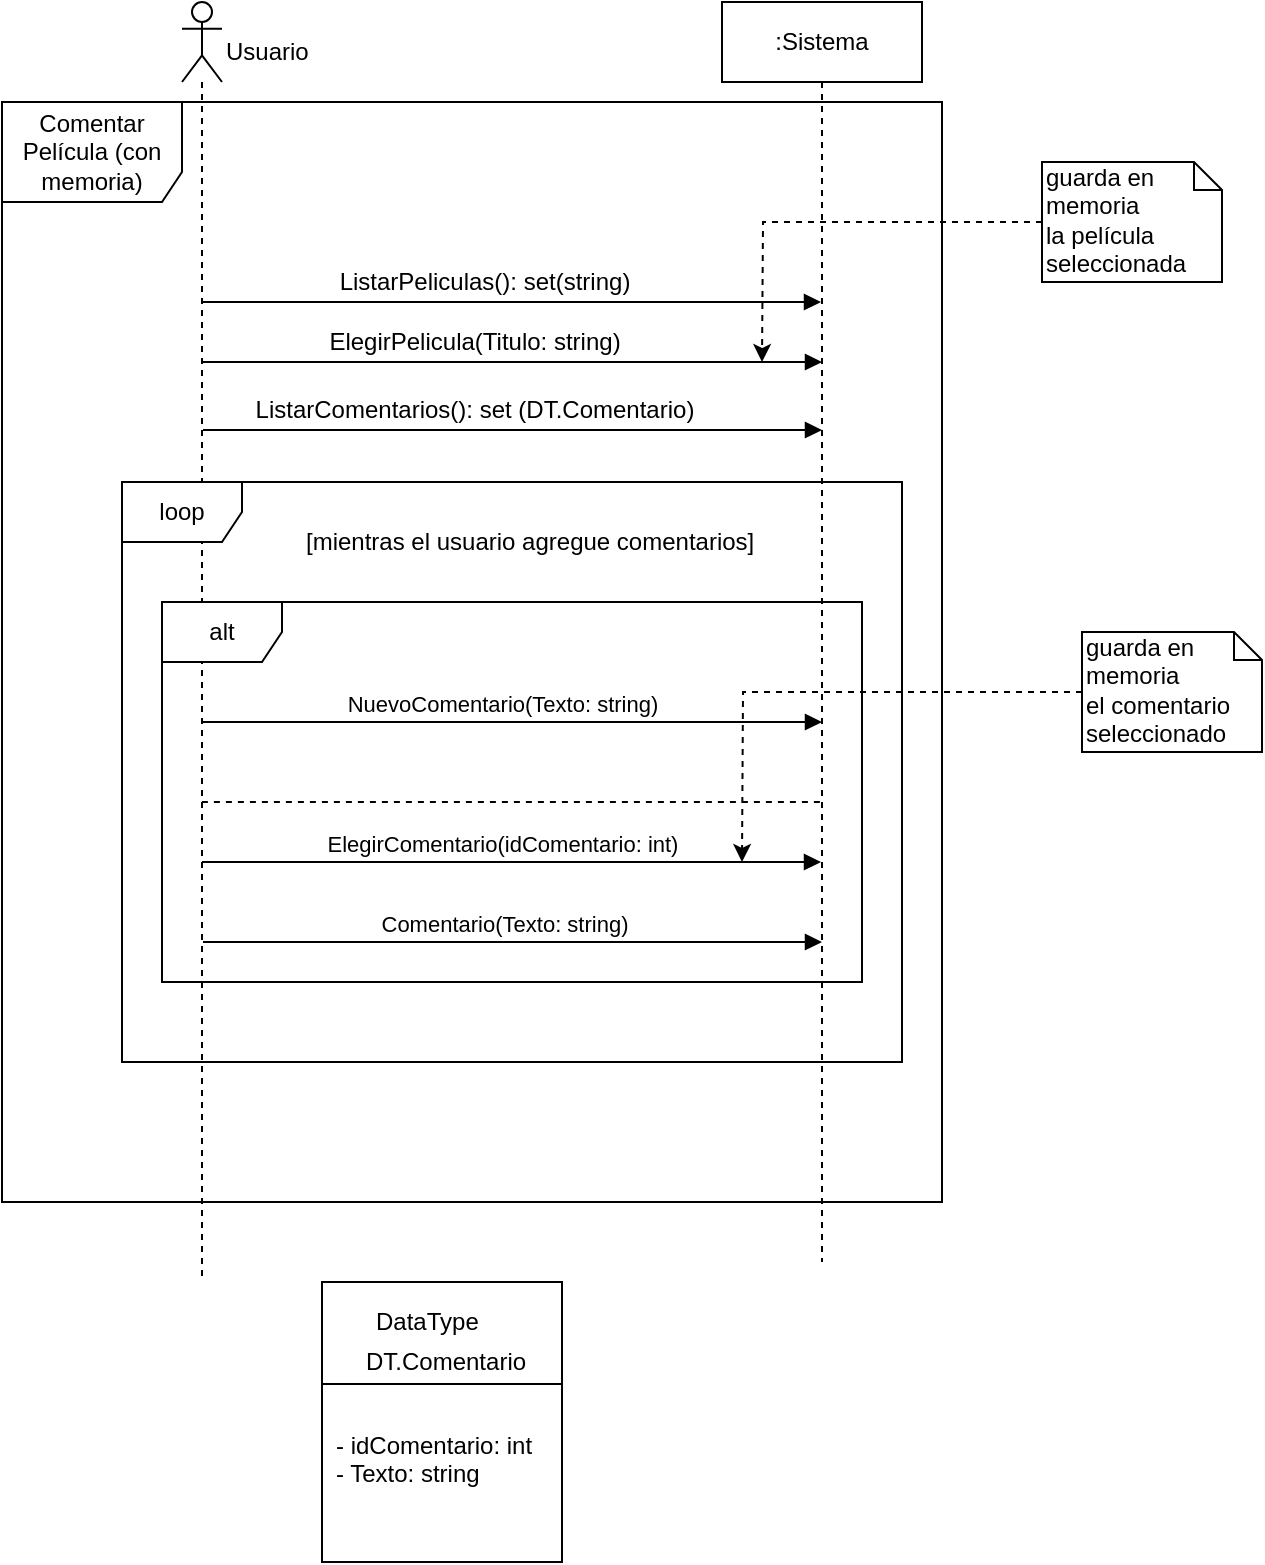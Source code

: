 <mxfile version="10.6.5" type="google"><diagram id="_4H6ZeoJ3ip5fPdCSFzs" name="Page-1"><mxGraphModel dx="2027" dy="691" grid="1" gridSize="10" guides="1" tooltips="1" connect="1" arrows="1" fold="1" page="1" pageScale="1" pageWidth="827" pageHeight="1169" math="0" shadow="0"><root><mxCell id="0"/><mxCell id="1" parent="0"/><mxCell id="iHxkR88OcylTWUCXeoWt-1" value="Comentar Película (con memoria)" style="shape=umlFrame;whiteSpace=wrap;html=1;width=90;height=50;" parent="1" vertex="1"><mxGeometry x="-10" y="110" width="470" height="550" as="geometry"/></mxCell><mxCell id="iHxkR88OcylTWUCXeoWt-13" value="" style="shape=umlLifeline;participant=umlActor;perimeter=lifelinePerimeter;whiteSpace=wrap;html=1;container=1;collapsible=0;recursiveResize=0;verticalAlign=top;spacingTop=36;labelBackgroundColor=#ffffff;outlineConnect=0;" parent="1" vertex="1"><mxGeometry x="80" y="60" width="20" height="640" as="geometry"/></mxCell><mxCell id="iHxkR88OcylTWUCXeoWt-14" value=":Sistema" style="shape=umlLifeline;perimeter=lifelinePerimeter;whiteSpace=wrap;html=1;container=1;collapsible=0;recursiveResize=0;outlineConnect=0;" parent="1" vertex="1"><mxGeometry x="350" y="60" width="100" height="630" as="geometry"/></mxCell><mxCell id="iHxkR88OcylTWUCXeoWt-15" value="" style="html=1;verticalAlign=bottom;endArrow=block;" parent="1" target="iHxkR88OcylTWUCXeoWt-14" edge="1" source="iHxkR88OcylTWUCXeoWt-13"><mxGeometry width="80" relative="1" as="geometry"><mxPoint x="90" y="280" as="sourcePoint"/><mxPoint x="170" y="280" as="targetPoint"/><Array as="points"><mxPoint x="250" y="210"/></Array></mxGeometry></mxCell><mxCell id="afRvSJXD5rGx_rxZjSp8-1" value="ListarPeliculas(): set(string)" style="text;html=1;resizable=0;points=[];align=center;verticalAlign=middle;labelBackgroundColor=#ffffff;" vertex="1" connectable="0" parent="iHxkR88OcylTWUCXeoWt-15"><mxGeometry x="-0.166" y="3" relative="1" as="geometry"><mxPoint x="11.5" y="-7" as="offset"/></mxGeometry></mxCell><mxCell id="iHxkR88OcylTWUCXeoWt-16" value="loop" style="shape=umlFrame;whiteSpace=wrap;html=1;" parent="1" vertex="1"><mxGeometry x="50" y="300" width="390" height="290" as="geometry"/></mxCell><mxCell id="iHxkR88OcylTWUCXeoWt-17" value="[mientras el usuario agregue comentarios]" style="text;html=1;resizable=0;points=[];autosize=1;align=left;verticalAlign=top;spacingTop=-4;" parent="1" vertex="1"><mxGeometry x="140" y="320" width="240" height="20" as="geometry"/></mxCell><mxCell id="iHxkR88OcylTWUCXeoWt-21" value="alt" style="shape=umlFrame;whiteSpace=wrap;html=1;" parent="1" vertex="1"><mxGeometry x="70" y="360" width="350" height="190" as="geometry"/></mxCell><mxCell id="iHxkR88OcylTWUCXeoWt-23" value="NuevoComentario(Texto: string)" style="html=1;verticalAlign=bottom;endArrow=block;" parent="1" edge="1"><mxGeometry x="-0.034" width="80" relative="1" as="geometry"><mxPoint x="90.5" y="420" as="sourcePoint"/><mxPoint x="400" y="420" as="targetPoint"/><Array as="points"/><mxPoint as="offset"/></mxGeometry></mxCell><mxCell id="iHxkR88OcylTWUCXeoWt-28" value="" style="edgeStyle=orthogonalEdgeStyle;rounded=0;orthogonalLoop=1;jettySize=auto;html=1;dashed=1;" parent="1" source="iHxkR88OcylTWUCXeoWt-27" edge="1"><mxGeometry relative="1" as="geometry"><mxPoint x="370" y="240" as="targetPoint"/><Array as="points"/></mxGeometry></mxCell><mxCell id="iHxkR88OcylTWUCXeoWt-27" value="&lt;div&gt;guarda en &lt;br&gt;&lt;/div&gt;&lt;div&gt;memoria &lt;br&gt;&lt;/div&gt;&lt;div&gt;la película seleccionada&lt;/div&gt;" style="shape=note;whiteSpace=wrap;html=1;size=14;verticalAlign=top;align=left;spacingTop=-6;" parent="1" vertex="1"><mxGeometry x="510" y="140" width="90" height="60" as="geometry"/></mxCell><mxCell id="iHxkR88OcylTWUCXeoWt-31" value="" style="edgeStyle=orthogonalEdgeStyle;rounded=0;orthogonalLoop=1;jettySize=auto;html=1;dashed=1;" parent="1" source="iHxkR88OcylTWUCXeoWt-32" edge="1"><mxGeometry relative="1" as="geometry"><mxPoint x="360" y="490" as="targetPoint"/><Array as="points"/></mxGeometry></mxCell><mxCell id="iHxkR88OcylTWUCXeoWt-32" value="&lt;div&gt;guarda en &lt;br&gt;&lt;/div&gt;&lt;div&gt;memoria &lt;br&gt;&lt;/div&gt;&lt;div&gt;el comentario seleccionado&lt;br&gt;&lt;/div&gt;" style="shape=note;whiteSpace=wrap;html=1;size=14;verticalAlign=top;align=left;spacingTop=-6;" parent="1" vertex="1"><mxGeometry x="530" y="375" width="90" height="60" as="geometry"/></mxCell><mxCell id="afRvSJXD5rGx_rxZjSp8-3" value="" style="html=1;verticalAlign=bottom;endArrow=block;" edge="1" parent="1"><mxGeometry width="80" relative="1" as="geometry"><mxPoint x="90.5" y="240" as="sourcePoint"/><mxPoint x="400" y="240" as="targetPoint"/></mxGeometry></mxCell><mxCell id="afRvSJXD5rGx_rxZjSp8-4" value="ElegirPelicula(Titulo: string)" style="text;html=1;resizable=0;points=[];align=center;verticalAlign=middle;labelBackgroundColor=#ffffff;" vertex="1" connectable="0" parent="afRvSJXD5rGx_rxZjSp8-3"><mxGeometry x="-0.166" y="3" relative="1" as="geometry"><mxPoint x="6" y="-7" as="offset"/></mxGeometry></mxCell><mxCell id="afRvSJXD5rGx_rxZjSp8-5" value="" style="html=1;verticalAlign=bottom;endArrow=block;" edge="1" parent="1"><mxGeometry width="80" relative="1" as="geometry"><mxPoint x="90.5" y="274" as="sourcePoint"/><mxPoint x="400" y="274" as="targetPoint"/></mxGeometry></mxCell><mxCell id="afRvSJXD5rGx_rxZjSp8-6" value="ListarComentarios(): set (DT.Comentario)" style="text;html=1;resizable=0;points=[];align=center;verticalAlign=middle;labelBackgroundColor=#ffffff;" vertex="1" connectable="0" parent="afRvSJXD5rGx_rxZjSp8-5"><mxGeometry x="-0.166" y="3" relative="1" as="geometry"><mxPoint x="6" y="-7" as="offset"/></mxGeometry></mxCell><mxCell id="afRvSJXD5rGx_rxZjSp8-7" value="" style="endArrow=none;dashed=1;html=1;exitX=0.057;exitY=0.526;exitDx=0;exitDy=0;exitPerimeter=0;" edge="1" parent="1" source="iHxkR88OcylTWUCXeoWt-21"><mxGeometry width="50" height="50" relative="1" as="geometry"><mxPoint x="-10" y="770" as="sourcePoint"/><mxPoint x="400" y="460" as="targetPoint"/><Array as="points"><mxPoint x="245" y="460"/></Array></mxGeometry></mxCell><mxCell id="afRvSJXD5rGx_rxZjSp8-8" value="ElegirComentario(idComentario: int)" style="html=1;verticalAlign=bottom;endArrow=block;" edge="1" parent="1"><mxGeometry x="-0.031" width="80" relative="1" as="geometry"><mxPoint x="90" y="490" as="sourcePoint"/><mxPoint x="399.5" y="490" as="targetPoint"/><Array as="points"/><mxPoint as="offset"/></mxGeometry></mxCell><mxCell id="afRvSJXD5rGx_rxZjSp8-9" value="Comentario(Texto: string)" style="html=1;verticalAlign=bottom;endArrow=block;" edge="1" parent="1"><mxGeometry x="-0.031" width="80" relative="1" as="geometry"><mxPoint x="90.5" y="530" as="sourcePoint"/><mxPoint x="400" y="530" as="targetPoint"/><Array as="points"/><mxPoint as="offset"/></mxGeometry></mxCell><mxCell id="afRvSJXD5rGx_rxZjSp8-10" value="Usuario" style="text;html=1;resizable=0;points=[];autosize=1;align=left;verticalAlign=top;spacingTop=-4;" vertex="1" parent="1"><mxGeometry x="100" y="75" width="60" height="20" as="geometry"/></mxCell><mxCell id="afRvSJXD5rGx_rxZjSp8-14" value="" style="shape=internalStorage;whiteSpace=wrap;html=1;backgroundOutline=1;dx=0;dy=51;" vertex="1" parent="1"><mxGeometry x="150" y="700" width="120" height="140" as="geometry"/></mxCell><mxCell id="afRvSJXD5rGx_rxZjSp8-15" value="DataType" style="text;html=1;resizable=0;points=[];autosize=1;align=left;verticalAlign=top;spacingTop=-4;" vertex="1" parent="1"><mxGeometry x="175" y="710" width="70" height="20" as="geometry"/></mxCell><mxCell id="afRvSJXD5rGx_rxZjSp8-20" value="DT.Comentario" style="text;html=1;resizable=0;points=[];autosize=1;align=left;verticalAlign=top;spacingTop=-4;" vertex="1" parent="1"><mxGeometry x="170" y="730" width="100" height="20" as="geometry"/></mxCell><mxCell id="afRvSJXD5rGx_rxZjSp8-21" value="- idComentario: int&lt;br&gt;- Texto: string&lt;br&gt;" style="text;html=1;resizable=0;points=[];autosize=1;align=left;verticalAlign=top;spacingTop=-4;" vertex="1" parent="1"><mxGeometry x="155" y="772" width="110" height="30" as="geometry"/></mxCell></root></mxGraphModel></diagram></mxfile>